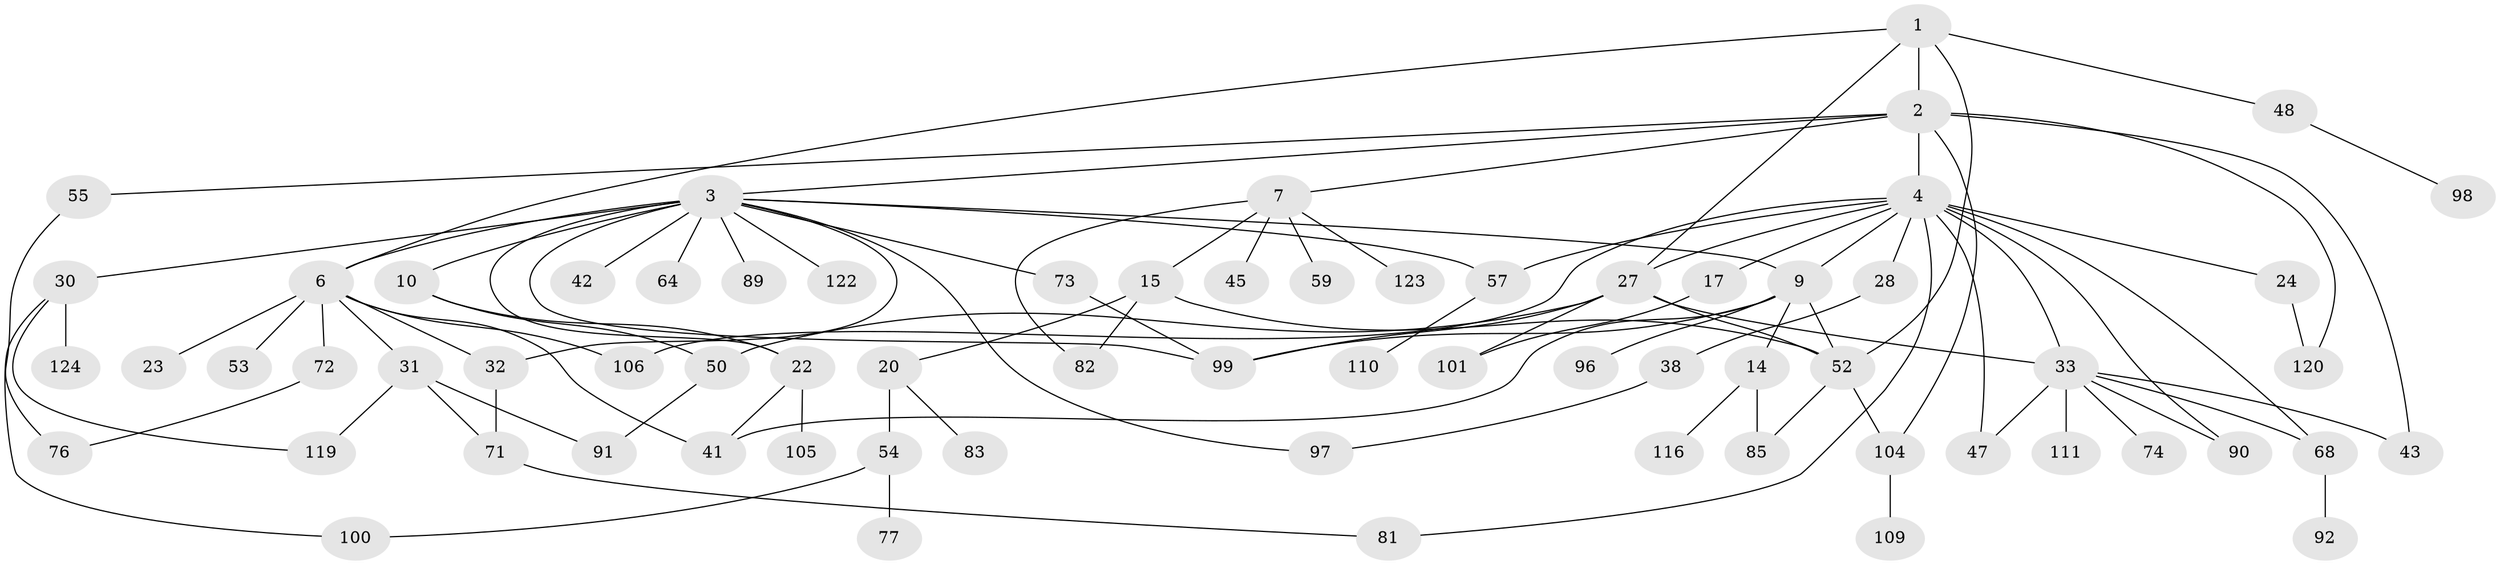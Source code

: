 // original degree distribution, {5: 0.07194244604316546, 9: 0.014388489208633094, 3: 0.20863309352517986, 7: 0.007194244604316547, 2: 0.38848920863309355, 1: 0.2302158273381295, 4: 0.07913669064748201}
// Generated by graph-tools (version 1.1) at 2025/13/03/09/25 04:13:17]
// undirected, 69 vertices, 101 edges
graph export_dot {
graph [start="1"]
  node [color=gray90,style=filled];
  1;
  2 [super="+78"];
  3 [super="+13+11+35+112"];
  4 [super="+26+5"];
  6 [super="+8+70+21"];
  7 [super="+44"];
  9 [super="+18"];
  10;
  14 [super="+19"];
  15 [super="+95"];
  17 [super="+65+108"];
  20 [super="+37"];
  22 [super="+80+34+69"];
  23;
  24;
  27 [super="+86+75"];
  28;
  30 [super="+63+39"];
  31 [super="+60"];
  32 [super="+36"];
  33 [super="+113+79"];
  38;
  41 [super="+46+61"];
  42;
  43;
  45;
  47;
  48;
  50 [super="+87"];
  52 [super="+84"];
  53 [super="+139"];
  54 [super="+103"];
  55;
  57 [super="+94+130"];
  59;
  64 [super="+88"];
  68;
  71;
  72 [super="+93"];
  73;
  74;
  76;
  77;
  81;
  82 [super="+128"];
  83;
  85;
  89;
  90;
  91 [super="+129"];
  92;
  96;
  97 [super="+138"];
  98 [super="+114"];
  99;
  100 [super="+136"];
  101;
  104;
  105 [super="+107"];
  106 [super="+134"];
  109;
  110;
  111;
  116;
  119;
  120;
  122;
  123;
  124;
  1 -- 2;
  1 -- 6;
  1 -- 27;
  1 -- 48;
  1 -- 52;
  2 -- 3;
  2 -- 4;
  2 -- 7;
  2 -- 43;
  2 -- 55;
  2 -- 104;
  2 -- 120;
  3 -- 9;
  3 -- 10;
  3 -- 30 [weight=2];
  3 -- 6;
  3 -- 42;
  3 -- 32;
  3 -- 97;
  3 -- 99;
  3 -- 22;
  3 -- 73;
  3 -- 57;
  3 -- 64;
  3 -- 89;
  3 -- 122;
  4 -- 9;
  4 -- 33;
  4 -- 68;
  4 -- 106;
  4 -- 47;
  4 -- 17;
  4 -- 81;
  4 -- 24;
  4 -- 57;
  4 -- 90;
  4 -- 27;
  4 -- 28;
  6 -- 72 [weight=2];
  6 -- 31;
  6 -- 32;
  6 -- 53;
  6 -- 23;
  6 -- 41;
  6 -- 106;
  7 -- 15;
  7 -- 59;
  7 -- 123;
  7 -- 82;
  7 -- 45;
  9 -- 14;
  9 -- 96;
  9 -- 99;
  9 -- 52;
  9 -- 41;
  10 -- 22;
  10 -- 50;
  14 -- 116;
  14 -- 85;
  15 -- 20;
  15 -- 82;
  15 -- 52;
  17 -- 101;
  20 -- 83;
  20 -- 54;
  22 -- 41;
  22 -- 105;
  24 -- 120;
  27 -- 33;
  27 -- 99;
  27 -- 101;
  27 -- 52;
  27 -- 50;
  28 -- 38;
  30 -- 100;
  30 -- 124;
  30 -- 119;
  31 -- 119;
  31 -- 91;
  31 -- 71;
  32 -- 71;
  33 -- 74;
  33 -- 90;
  33 -- 68;
  33 -- 43;
  33 -- 111;
  33 -- 47;
  38 -- 97;
  48 -- 98;
  50 -- 91;
  52 -- 104;
  52 -- 85;
  54 -- 77;
  54 -- 100;
  55 -- 76;
  57 -- 110;
  68 -- 92;
  71 -- 81;
  72 -- 76;
  73 -- 99;
  104 -- 109;
}
